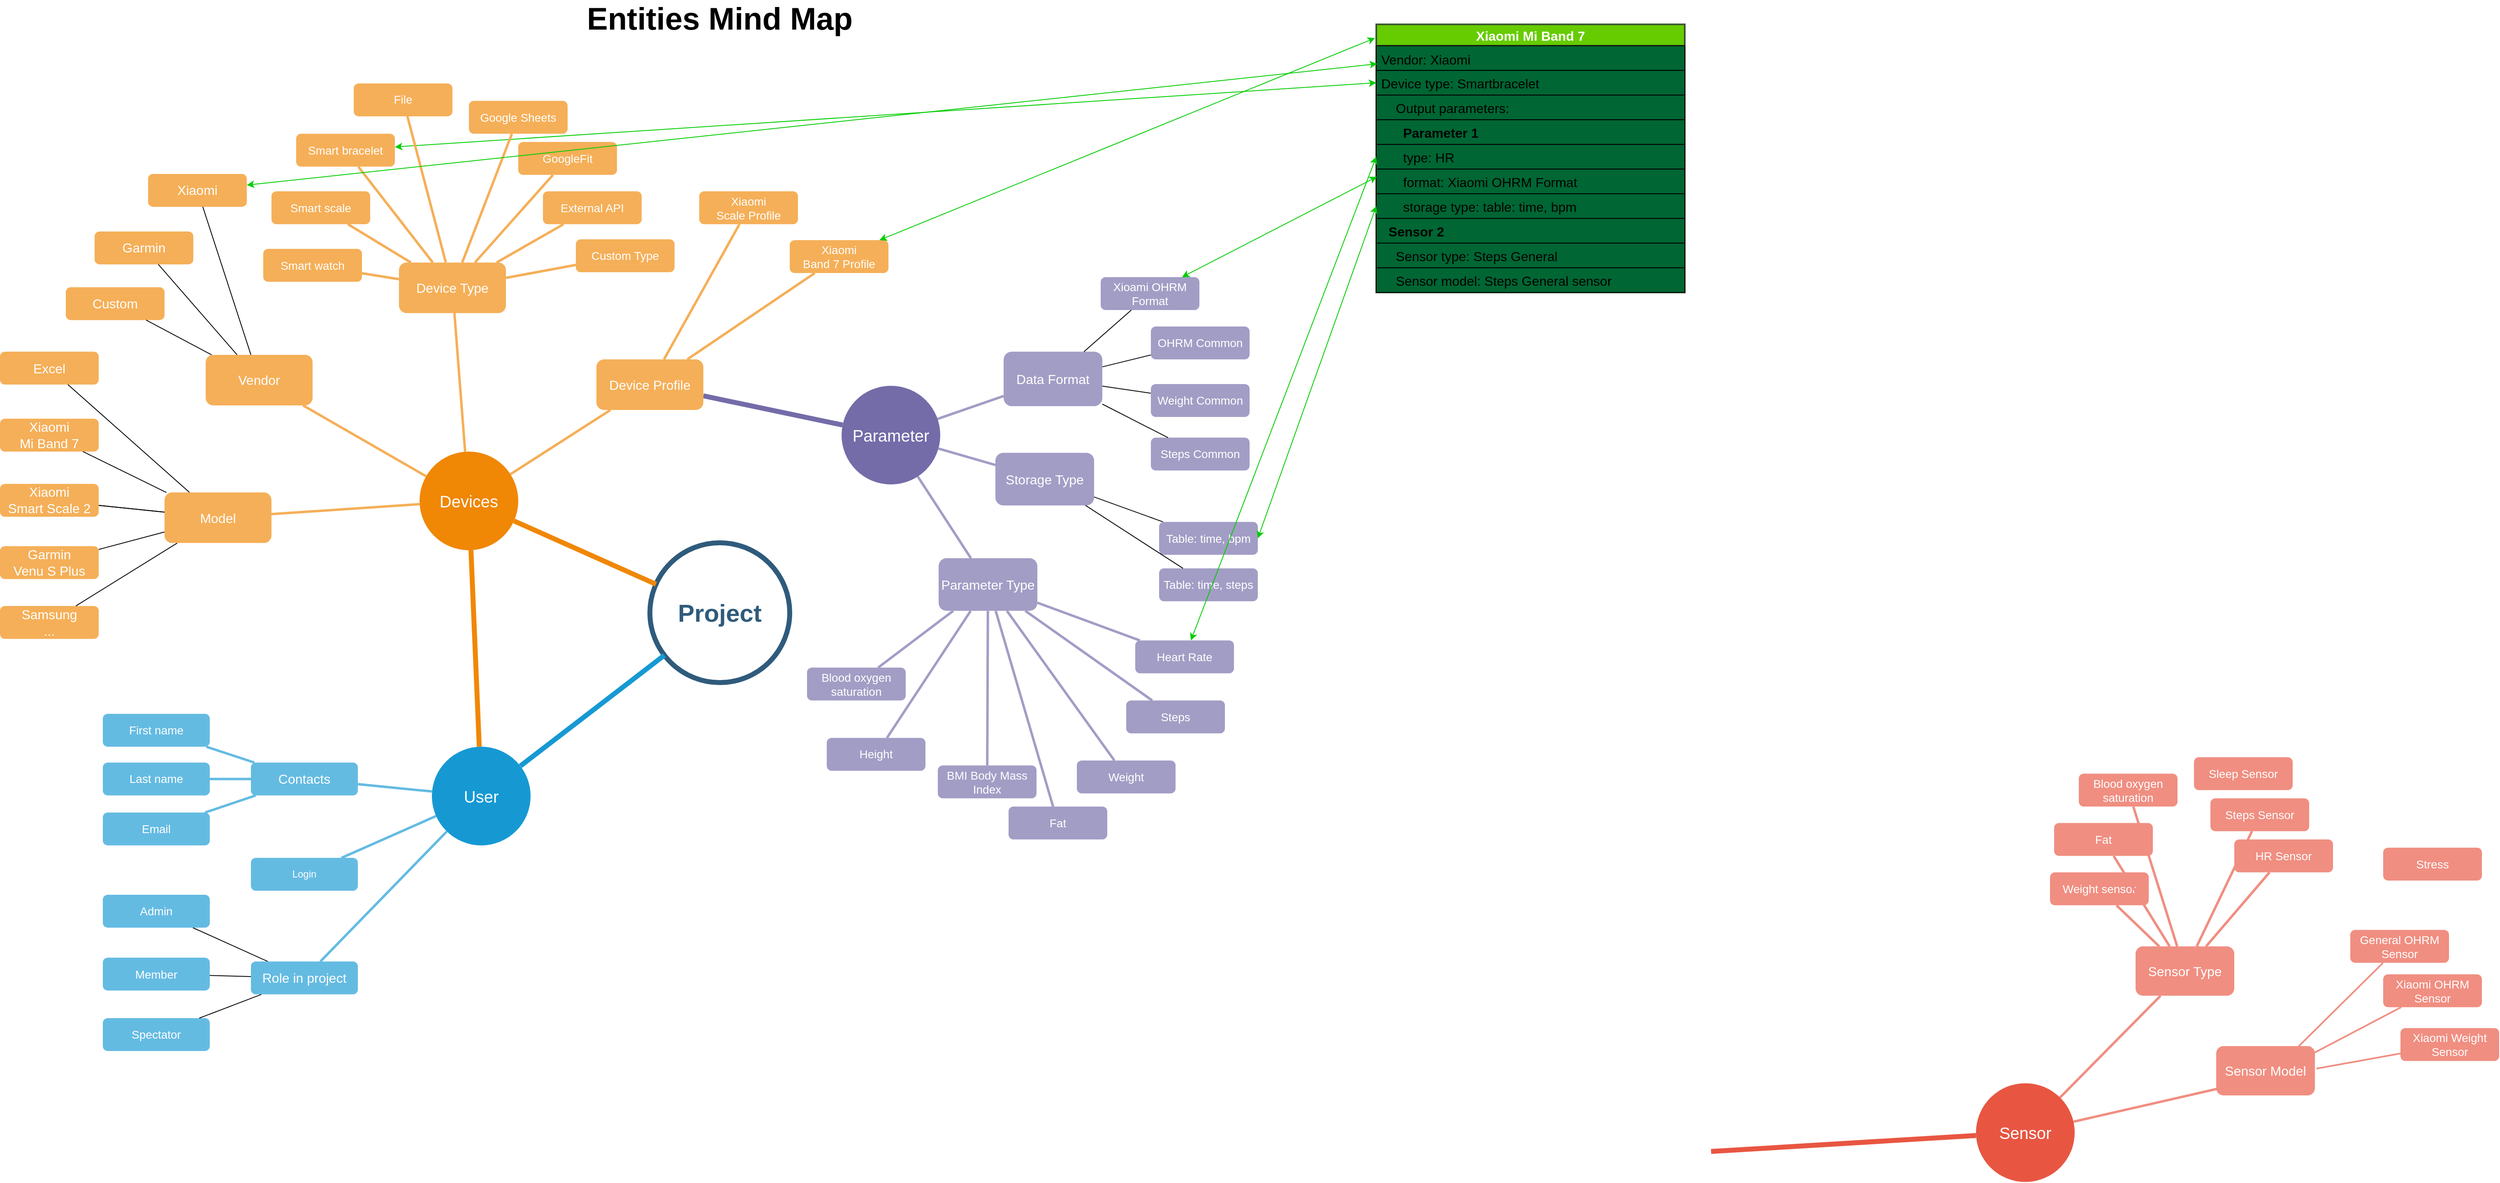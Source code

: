 <mxfile version="20.7.4" type="device"><diagram id="6a731a19-8d31-9384-78a2-239565b7b9f0" name="Page-1"><mxGraphModel dx="2183" dy="1200" grid="0" gridSize="10" guides="1" tooltips="1" connect="1" arrows="1" fold="1" page="1" pageScale="1" pageWidth="1169" pageHeight="827" background="none" math="0" shadow="0"><root><mxCell id="0"/><mxCell id="1" parent="0"/><mxCell id="1350" value="User" style="ellipse;whiteSpace=wrap;html=1;shadow=0;fontFamily=Helvetica;fontSize=20;fontColor=#FFFFFF;align=center;strokeWidth=3;fillColor=#1699D3;strokeColor=none;" parent="1" vertex="1"><mxGeometry x="815" y="990" width="120" height="120" as="geometry"/></mxCell><mxCell id="1351" value="Devices" style="ellipse;whiteSpace=wrap;html=1;shadow=0;fontFamily=Helvetica;fontSize=20;fontColor=#FFFFFF;align=center;strokeWidth=3;fillColor=#F08705;strokeColor=none;gradientColor=none;" parent="1" vertex="1"><mxGeometry x="800" y="631.07" width="120" height="120" as="geometry"/></mxCell><mxCell id="1352" value="Sensor" style="ellipse;whiteSpace=wrap;html=1;shadow=0;fontFamily=Helvetica;fontSize=20;fontColor=#FFFFFF;align=center;strokeWidth=3;fillColor=#E85642;strokeColor=none;" parent="1" vertex="1"><mxGeometry x="2692" y="1399.22" width="120" height="120" as="geometry"/></mxCell><mxCell id="1353" value="Parameter" style="ellipse;whiteSpace=wrap;html=1;shadow=0;fontFamily=Helvetica;fontSize=20;fontColor=#FFFFFF;align=center;strokeWidth=3;fillColor=#736ca8;strokeColor=none;" parent="1" vertex="1"><mxGeometry x="1313" y="551.07" width="120" height="120" as="geometry"/></mxCell><mxCell id="1357" value="Smart watch" style="rounded=1;fillColor=#f5af58;strokeColor=none;strokeWidth=3;shadow=0;html=1;fontColor=#FFFFFF;fontSize=14;whiteSpace=wrap;" parent="1" vertex="1"><mxGeometry x="610" y="384.63" width="120" height="40" as="geometry"/></mxCell><mxCell id="Hoir4oa6xhyW6V6_o-Tp-1555" value="" style="rounded=0;orthogonalLoop=1;jettySize=auto;html=1;endArrow=none;endFill=0;" parent="1" source="1358" target="Hoir4oa6xhyW6V6_o-Tp-1554" edge="1"><mxGeometry relative="1" as="geometry"/></mxCell><mxCell id="1358" value="Role in project" style="rounded=1;fillColor=#64BBE2;strokeColor=none;strokeWidth=3;shadow=0;html=1;fontColor=#FFFFFF;fontSize=16;whiteSpace=wrap;" parent="1" vertex="1"><mxGeometry x="595" y="1251.17" width="130" height="40" as="geometry"/></mxCell><mxCell id="1361" style="endArrow=none;strokeWidth=6;strokeColor=#E85642;html=1;" parent="1" target="1352" edge="1"><mxGeometry relative="1" as="geometry"><mxPoint x="2370" y="1482.15" as="sourcePoint"/><mxPoint x="2679" y="1482.15" as="targetPoint"/></mxGeometry></mxCell><mxCell id="1367" value="Login" style="rounded=1;fillColor=#64BBE2;strokeColor=none;strokeWidth=3;shadow=0;html=1;fontColor=#FFFFFF;whiteSpace=wrap;" parent="1" vertex="1"><mxGeometry x="595" y="1125.17" width="130" height="40" as="geometry"/></mxCell><mxCell id="1368" value="First name" style="rounded=1;fillColor=#64BBE2;strokeColor=none;strokeWidth=3;shadow=0;html=1;fontColor=#FFFFFF;fontSize=14;whiteSpace=wrap;" parent="1" vertex="1"><mxGeometry x="415" y="950.0" width="130" height="40" as="geometry"/></mxCell><mxCell id="1369" value="Last name" style="rounded=1;fillColor=#64BBE2;strokeColor=none;strokeWidth=3;shadow=0;html=1;fontColor=#FFFFFF;fontSize=14;whiteSpace=wrap;" parent="1" vertex="1"><mxGeometry x="415" y="1009.25" width="130" height="40" as="geometry"/></mxCell><mxCell id="1370" value="Email" style="rounded=1;fillColor=#64BBE2;strokeColor=none;strokeWidth=3;shadow=0;html=1;fontColor=#FFFFFF;fontSize=14;whiteSpace=wrap;" parent="1" vertex="1"><mxGeometry x="415" y="1070" width="130" height="40" as="geometry"/></mxCell><mxCell id="1378" value="" style="edgeStyle=none;endArrow=none;strokeWidth=3;strokeColor=#64BBE2;html=1;" parent="1" source="1350" target="1367" edge="1"><mxGeometry x="-136.5" y="692.33" width="100" height="100" as="geometry"><mxPoint x="775.635" y="1066.037" as="sourcePoint"/><mxPoint x="685" y="1080.004" as="targetPoint"/></mxGeometry></mxCell><mxCell id="1379" value="" style="edgeStyle=none;endArrow=none;strokeWidth=3;strokeColor=#64BBE2;html=1;" parent="1" source="1350" target="1358" edge="1"><mxGeometry x="-96.5" y="685" width="100" height="100" as="geometry"><mxPoint x="-96.5" y="785" as="sourcePoint"/><mxPoint x="3.5" y="685" as="targetPoint"/></mxGeometry></mxCell><mxCell id="1380" value="" style="edgeStyle=none;endArrow=none;strokeWidth=3;strokeColor=#64BBE2;html=1;" parent="1" source="h7JuHgKbV5dOK2hKu-mG-1547" target="1368" edge="1"><mxGeometry x="-136.5" y="722.33" width="100" height="100" as="geometry"><mxPoint x="-136.5" y="822.33" as="sourcePoint"/><mxPoint x="-36.5" y="722.33" as="targetPoint"/></mxGeometry></mxCell><mxCell id="1381" value="" style="edgeStyle=none;endArrow=none;strokeWidth=3;strokeColor=#64BBE2;html=1;" parent="1" source="h7JuHgKbV5dOK2hKu-mG-1547" target="1369" edge="1"><mxGeometry x="-136.5" y="722.33" width="100" height="100" as="geometry"><mxPoint x="-136.5" y="822.33" as="sourcePoint"/><mxPoint x="-36.5" y="722.33" as="targetPoint"/></mxGeometry></mxCell><mxCell id="1382" value="" style="edgeStyle=none;endArrow=none;strokeWidth=3;strokeColor=#64BBE2;html=1;" parent="1" source="h7JuHgKbV5dOK2hKu-mG-1547" target="1370" edge="1"><mxGeometry x="-136.5" y="722.33" width="100" height="100" as="geometry"><mxPoint x="-136.5" y="822.33" as="sourcePoint"/><mxPoint x="-36.5" y="722.33" as="targetPoint"/></mxGeometry></mxCell><mxCell id="1388" value="Smart scale" style="rounded=1;fillColor=#f5af58;strokeColor=none;strokeWidth=3;shadow=0;html=1;fontColor=#FFFFFF;fontSize=14;whiteSpace=wrap;" parent="1" vertex="1"><mxGeometry x="620" y="314.63" width="120" height="40" as="geometry"/></mxCell><mxCell id="3ol7Gl8PVOQAWhBmQOJz-1628" value="" style="edgeStyle=none;rounded=0;orthogonalLoop=1;jettySize=auto;html=1;strokeColor=#00CC00;strokeWidth=1;fontSize=16;entryX=0;entryY=0.5;entryDx=0;entryDy=0;fillColor=#cdeb8b;startArrow=classic;startFill=1;" parent="1" source="1389" target="3ol7Gl8PVOQAWhBmQOJz-1598" edge="1"><mxGeometry relative="1" as="geometry"/></mxCell><mxCell id="1389" value="Smart bracelet" style="rounded=1;fillColor=#f5af58;strokeColor=none;strokeWidth=3;shadow=0;html=1;fontColor=#FFFFFF;fontSize=14;whiteSpace=wrap;" parent="1" vertex="1"><mxGeometry x="650" y="244.63" width="120" height="40" as="geometry"/></mxCell><mxCell id="1390" value="File" style="rounded=1;fillColor=#f5af58;strokeColor=none;strokeWidth=3;shadow=0;html=1;fontColor=#FFFFFF;fontSize=14;whiteSpace=wrap;" parent="1" vertex="1"><mxGeometry x="720" y="183.44" width="120" height="40" as="geometry"/></mxCell><mxCell id="1391" value="GoogleFit" style="rounded=1;fillColor=#f5af58;strokeColor=none;strokeWidth=3;shadow=0;html=1;fontColor=#FFFFFF;fontSize=14;whiteSpace=wrap;" parent="1" vertex="1"><mxGeometry x="920" y="254.63" width="120" height="40" as="geometry"/></mxCell><mxCell id="1399" value="" style="edgeStyle=none;endArrow=none;strokeWidth=3;strokeColor=#F5AF58;html=1;" parent="1" source="h7JuHgKbV5dOK2hKu-mG-1541" target="1357" edge="1"><mxGeometry x="-51.5" y="194.94" width="100" height="100" as="geometry"><mxPoint x="-51.5" y="294.94" as="sourcePoint"/><mxPoint x="48.5" y="194.94" as="targetPoint"/></mxGeometry></mxCell><mxCell id="1400" value="" style="edgeStyle=none;endArrow=none;strokeWidth=3;strokeColor=#F5AF58;html=1;" parent="1" source="h7JuHgKbV5dOK2hKu-mG-1541" target="1388" edge="1"><mxGeometry x="-51.5" y="194.94" width="100" height="100" as="geometry"><mxPoint x="-51.5" y="294.94" as="sourcePoint"/><mxPoint x="48.5" y="194.94" as="targetPoint"/></mxGeometry></mxCell><mxCell id="1401" value="" style="edgeStyle=none;endArrow=none;strokeWidth=3;strokeColor=#F5AF58;html=1;" parent="1" source="h7JuHgKbV5dOK2hKu-mG-1541" target="1389" edge="1"><mxGeometry x="-51.5" y="194.94" width="100" height="100" as="geometry"><mxPoint x="-51.5" y="294.94" as="sourcePoint"/><mxPoint x="48.5" y="194.94" as="targetPoint"/></mxGeometry></mxCell><mxCell id="1402" value="" style="edgeStyle=none;endArrow=none;strokeWidth=3;strokeColor=#F5AF58;html=1;" parent="1" source="h7JuHgKbV5dOK2hKu-mG-1541" target="1390" edge="1"><mxGeometry x="-51.5" y="194.94" width="100" height="100" as="geometry"><mxPoint x="-51.5" y="294.94" as="sourcePoint"/><mxPoint x="48.5" y="194.94" as="targetPoint"/></mxGeometry></mxCell><mxCell id="1403" value="" style="edgeStyle=none;endArrow=none;strokeWidth=3;strokeColor=#F5AF58;html=1;" parent="1" source="h7JuHgKbV5dOK2hKu-mG-1541" target="1391" edge="1"><mxGeometry x="-51.5" y="194.94" width="100" height="100" as="geometry"><mxPoint x="-51.5" y="294.94" as="sourcePoint"/><mxPoint x="48.5" y="194.94" as="targetPoint"/></mxGeometry></mxCell><mxCell id="1413" value="HR Sensor" style="rounded=1;fillColor=#f08e81;strokeColor=none;strokeWidth=3;shadow=0;html=1;fontColor=#FFFFFF;fontSize=14;whiteSpace=wrap;" parent="1" vertex="1"><mxGeometry x="3006" y="1102.78" width="120" height="40" as="geometry"/></mxCell><mxCell id="1414" value="Weight sensor" style="rounded=1;fillColor=#f08e81;strokeColor=none;strokeWidth=3;shadow=0;html=1;fontColor=#FFFFFF;fontSize=14;whiteSpace=wrap;" parent="1" vertex="1"><mxGeometry x="2782" y="1142.78" width="120" height="40" as="geometry"/></mxCell><mxCell id="1415" value="Fat" style="rounded=1;fillColor=#f08e81;strokeColor=none;strokeWidth=3;shadow=0;html=1;fontColor=#FFFFFF;fontSize=14;whiteSpace=wrap;" parent="1" vertex="1"><mxGeometry x="2787" y="1082.78" width="120" height="40" as="geometry"/></mxCell><mxCell id="1416" value="Blood oxygen &lt;br style=&quot;font-size: 14px;&quot;&gt;saturation" style="rounded=1;fillColor=#f08e81;strokeColor=none;strokeWidth=3;shadow=0;html=1;fontColor=#FFFFFF;fontSize=14;whiteSpace=wrap;" parent="1" vertex="1"><mxGeometry x="2817" y="1022.78" width="120" height="40" as="geometry"/></mxCell><mxCell id="1424" value="" style="edgeStyle=none;endArrow=none;strokeWidth=3;strokeColor=#F08E81;html=1;" parent="1" source="h7JuHgKbV5dOK2hKu-mG-1543" target="1413" edge="1"><mxGeometry x="1708" y="1129.28" width="100" height="100" as="geometry"><mxPoint x="1708" y="1229.28" as="sourcePoint"/><mxPoint x="1808" y="1129.28" as="targetPoint"/></mxGeometry></mxCell><mxCell id="1425" value="" style="edgeStyle=none;endArrow=none;strokeWidth=3;strokeColor=#F08E81;html=1;" parent="1" source="h7JuHgKbV5dOK2hKu-mG-1543" target="1414" edge="1"><mxGeometry x="1708" y="1129.28" width="100" height="100" as="geometry"><mxPoint x="1708" y="1229.28" as="sourcePoint"/><mxPoint x="1808" y="1129.28" as="targetPoint"/></mxGeometry></mxCell><mxCell id="1426" value="" style="edgeStyle=none;endArrow=none;strokeWidth=3;strokeColor=#F08E81;html=1;" parent="1" source="h7JuHgKbV5dOK2hKu-mG-1543" target="1415" edge="1"><mxGeometry x="1708" y="1129.28" width="100" height="100" as="geometry"><mxPoint x="1708" y="1229.28" as="sourcePoint"/><mxPoint x="1808" y="1129.28" as="targetPoint"/></mxGeometry></mxCell><mxCell id="1427" value="" style="edgeStyle=none;endArrow=none;strokeWidth=3;strokeColor=#F08E81;html=1;" parent="1" source="h7JuHgKbV5dOK2hKu-mG-1543" target="1416" edge="1"><mxGeometry x="1708" y="1129.28" width="100" height="100" as="geometry"><mxPoint x="1708" y="1229.28" as="sourcePoint"/><mxPoint x="1808" y="1129.28" as="targetPoint"/></mxGeometry></mxCell><mxCell id="1437" value="Weight" style="rounded=1;fillColor=#a29dc5;strokeColor=none;strokeWidth=3;shadow=0;html=1;fontColor=#FFFFFF;fontSize=14;whiteSpace=wrap;" parent="1" vertex="1"><mxGeometry x="1599" y="1006.78" width="120" height="40" as="geometry"/></mxCell><mxCell id="1438" value="Height" style="rounded=1;fillColor=#a29dc5;strokeColor=none;strokeWidth=3;shadow=0;html=1;fontColor=#FFFFFF;fontSize=14;whiteSpace=wrap;" parent="1" vertex="1"><mxGeometry x="1295" y="979.28" width="120" height="40" as="geometry"/></mxCell><mxCell id="1439" value="Steps" style="rounded=1;fillColor=#a29dc5;strokeColor=none;strokeWidth=3;shadow=0;html=1;fontColor=#FFFFFF;fontSize=14;whiteSpace=wrap;" parent="1" vertex="1"><mxGeometry x="1659" y="933.78" width="120" height="40" as="geometry"/></mxCell><mxCell id="1440" value="Fat" style="rounded=1;fillColor=#a29dc5;strokeColor=none;strokeWidth=3;shadow=0;html=1;fontColor=#FFFFFF;fontSize=14;whiteSpace=wrap;" parent="1" vertex="1"><mxGeometry x="1516" y="1062.78" width="120" height="40" as="geometry"/></mxCell><mxCell id="1441" value="Heart Rate" style="rounded=1;fillColor=#a29dc5;strokeColor=none;strokeWidth=3;shadow=0;html=1;fontColor=#FFFFFF;fontSize=14;whiteSpace=wrap;" parent="1" vertex="1"><mxGeometry x="1670" y="860.78" width="120" height="40" as="geometry"/></mxCell><mxCell id="1442" value="BMI Body Mass Index" style="rounded=1;fillColor=#a29dc5;strokeColor=none;strokeWidth=3;shadow=0;html=1;fontColor=#FFFFFF;whiteSpace=wrap;fontSize=14;" parent="1" vertex="1"><mxGeometry x="1430" y="1012.78" width="120" height="40" as="geometry"/></mxCell><mxCell id="1443" value="Blood oxygen &lt;br style=&quot;font-size: 14px;&quot;&gt;saturation" style="rounded=1;fillColor=#a29dc5;strokeColor=none;strokeWidth=3;shadow=0;html=1;fontColor=#FFFFFF;fontSize=14;whiteSpace=wrap;" parent="1" vertex="1"><mxGeometry x="1271" y="893.78" width="120" height="40" as="geometry"/></mxCell><mxCell id="1448" value="" style="edgeStyle=none;endArrow=none;strokeWidth=3;strokeColor=#A29DC5;html=1;" parent="1" source="3ol7Gl8PVOQAWhBmQOJz-1557" target="1437" edge="1"><mxGeometry x="93" y="59.28" width="100" height="100" as="geometry"><mxPoint x="93" y="159.28" as="sourcePoint"/><mxPoint x="193" y="59.28" as="targetPoint"/></mxGeometry></mxCell><mxCell id="1449" value="" style="edgeStyle=none;endArrow=none;strokeWidth=3;strokeColor=#A29DC5;html=1;" parent="1" source="3ol7Gl8PVOQAWhBmQOJz-1557" target="1438" edge="1"><mxGeometry x="93" y="59.28" width="100" height="100" as="geometry"><mxPoint x="93" y="159.28" as="sourcePoint"/><mxPoint x="193" y="59.28" as="targetPoint"/></mxGeometry></mxCell><mxCell id="1450" value="" style="edgeStyle=none;endArrow=none;strokeWidth=3;strokeColor=#A29DC5;html=1;" parent="1" source="3ol7Gl8PVOQAWhBmQOJz-1557" target="1439" edge="1"><mxGeometry x="93" y="59.28" width="100" height="100" as="geometry"><mxPoint x="93" y="159.28" as="sourcePoint"/><mxPoint x="193" y="59.28" as="targetPoint"/></mxGeometry></mxCell><mxCell id="1451" value="" style="edgeStyle=none;endArrow=none;strokeWidth=3;strokeColor=#A29DC5;html=1;" parent="1" source="3ol7Gl8PVOQAWhBmQOJz-1557" target="1440" edge="1"><mxGeometry x="93" y="59.28" width="100" height="100" as="geometry"><mxPoint x="93" y="159.28" as="sourcePoint"/><mxPoint x="193" y="59.28" as="targetPoint"/></mxGeometry></mxCell><mxCell id="1452" value="" style="edgeStyle=none;endArrow=none;strokeWidth=3;strokeColor=#A29DC5;html=1;" parent="1" source="3ol7Gl8PVOQAWhBmQOJz-1557" target="1442" edge="1"><mxGeometry x="93" y="59.28" width="100" height="100" as="geometry"><mxPoint x="93" y="159.28" as="sourcePoint"/><mxPoint x="193" y="59.28" as="targetPoint"/></mxGeometry></mxCell><mxCell id="1453" value="" style="edgeStyle=none;endArrow=none;strokeWidth=3;strokeColor=#A29DC5;html=1;" parent="1" source="3ol7Gl8PVOQAWhBmQOJz-1557" target="1441" edge="1"><mxGeometry x="93" y="59.28" width="100" height="100" as="geometry"><mxPoint x="93" y="159.28" as="sourcePoint"/><mxPoint x="193" y="59.28" as="targetPoint"/></mxGeometry></mxCell><mxCell id="1454" value="" style="edgeStyle=none;endArrow=none;strokeWidth=3;strokeColor=#A29DC5;html=1;" parent="1" source="1353" target="3ol7Gl8PVOQAWhBmQOJz-1557" edge="1"><mxGeometry x="93" y="59.28" width="100" height="100" as="geometry"><mxPoint x="93" y="159.28" as="sourcePoint"/><mxPoint x="193" y="59.28" as="targetPoint"/></mxGeometry></mxCell><mxCell id="1514" style="edgeStyle=orthogonalEdgeStyle;rounded=0;html=1;exitX=0.75;exitY=0;entryX=0.75;entryY=0;startArrow=none;startFill=0;endArrow=block;endFill=1;jettySize=auto;orthogonalLoop=1;strokeColor=#12aab5;strokeWidth=6;fontSize=20;fontColor=#2F5B7C;" parent="1" source="1414" target="1414" edge="1"><mxGeometry relative="1" as="geometry"/></mxCell><mxCell id="1515" value="Project" style="ellipse;whiteSpace=wrap;html=1;shadow=0;fontFamily=Helvetica;fontSize=30;fontColor=#2F5B7C;align=center;strokeColor=#2F5B7C;strokeWidth=6;fillColor=#FFFFFF;fontStyle=1;gradientColor=none;" parent="1" vertex="1"><mxGeometry x="1080" y="742" width="170" height="170" as="geometry"/></mxCell><mxCell id="Hoir4oa6xhyW6V6_o-Tp-1543" value="" style="endArrow=none;strokeWidth=6;strokeColor=#f08705;html=1;" parent="1" source="1515" target="1351" edge="1"><mxGeometry relative="1" as="geometry"><mxPoint x="1223.477" y="847.636" as="sourcePoint"/><mxPoint x="1407.682" y="779.035" as="targetPoint"/></mxGeometry></mxCell><mxCell id="Hoir4oa6xhyW6V6_o-Tp-1545" style="endArrow=none;strokeWidth=6;strokeColor=#f08705;html=1;startArrow=none;" parent="1" source="1350" target="1351" edge="1"><mxGeometry relative="1" as="geometry"><mxPoint x="1013.494" y="475.635" as="sourcePoint"/><mxPoint x="1316.728" y="531.459" as="targetPoint"/></mxGeometry></mxCell><mxCell id="Hoir4oa6xhyW6V6_o-Tp-1547" value="" style="endArrow=none;strokeWidth=6;strokeColor=#1699D3;html=1;" parent="1" source="1515" target="1350" edge="1"><mxGeometry relative="1" as="geometry"><mxPoint x="1107.562" y="889.115" as="sourcePoint"/><mxPoint x="1004.972" y="860.832" as="targetPoint"/></mxGeometry></mxCell><mxCell id="Hoir4oa6xhyW6V6_o-Tp-1554" value="Admin" style="rounded=1;fillColor=#64BBE2;strokeColor=none;strokeWidth=3;shadow=0;html=1;fontColor=#FFFFFF;fontSize=14;whiteSpace=wrap;" parent="1" vertex="1"><mxGeometry x="415" y="1170" width="130" height="40" as="geometry"/></mxCell><mxCell id="Hoir4oa6xhyW6V6_o-Tp-1557" value="Member" style="rounded=1;fillColor=#64BBE2;strokeColor=none;strokeWidth=3;shadow=0;html=1;fontColor=#FFFFFF;fontSize=14;whiteSpace=wrap;" parent="1" vertex="1"><mxGeometry x="415" y="1246.5" width="130" height="40" as="geometry"/></mxCell><mxCell id="Hoir4oa6xhyW6V6_o-Tp-1558" value="" style="rounded=0;orthogonalLoop=1;jettySize=auto;html=1;endArrow=none;endFill=0;" parent="1" source="1358" target="Hoir4oa6xhyW6V6_o-Tp-1557" edge="1"><mxGeometry relative="1" as="geometry"><mxPoint x="515" y="1118.5" as="sourcePoint"/><mxPoint x="431.846" y="1150" as="targetPoint"/></mxGeometry></mxCell><mxCell id="Hoir4oa6xhyW6V6_o-Tp-1559" value="Spectator" style="rounded=1;fillColor=#64BBE2;strokeColor=none;strokeWidth=3;shadow=0;html=1;fontColor=#FFFFFF;fontSize=14;whiteSpace=wrap;" parent="1" vertex="1"><mxGeometry x="415" y="1320" width="130" height="40" as="geometry"/></mxCell><mxCell id="Hoir4oa6xhyW6V6_o-Tp-1560" value="" style="rounded=0;orthogonalLoop=1;jettySize=auto;html=1;endArrow=none;endFill=0;" parent="1" source="1358" target="Hoir4oa6xhyW6V6_o-Tp-1559" edge="1"><mxGeometry relative="1" as="geometry"><mxPoint x="525" y="1128.5" as="sourcePoint"/><mxPoint x="407.23" y="1215" as="targetPoint"/></mxGeometry></mxCell><mxCell id="h7JuHgKbV5dOK2hKu-mG-1541" value="Device Type" style="rounded=1;fillColor=#f5af58;strokeColor=none;strokeWidth=3;shadow=0;html=1;fontColor=#FFFFFF;fontSize=16;whiteSpace=wrap;" parent="1" vertex="1"><mxGeometry x="775" y="401.19" width="130" height="61.5" as="geometry"/></mxCell><mxCell id="h7JuHgKbV5dOK2hKu-mG-1542" value="" style="edgeStyle=none;endArrow=none;strokeWidth=3;strokeColor=#F5AF58;html=1;" parent="1" source="1351" target="h7JuHgKbV5dOK2hKu-mG-1541" edge="1"><mxGeometry x="123.5" y="201.5" width="100" height="100" as="geometry"><mxPoint x="950.907" y="519.911" as="sourcePoint"/><mxPoint x="901" y="561.5" as="targetPoint"/></mxGeometry></mxCell><mxCell id="h7JuHgKbV5dOK2hKu-mG-1543" value="Sensor Type" style="rounded=1;fillColor=#f08e81;strokeColor=none;strokeWidth=3;shadow=0;html=1;fontColor=#FFFFFF;fontSize=16;whiteSpace=wrap;" parent="1" vertex="1"><mxGeometry x="2886" y="1232.78" width="120" height="60" as="geometry"/></mxCell><mxCell id="h7JuHgKbV5dOK2hKu-mG-1544" value="" style="edgeStyle=none;endArrow=none;strokeWidth=3;strokeColor=#F08E81;html=1;" parent="1" source="1352" target="h7JuHgKbV5dOK2hKu-mG-1543" edge="1"><mxGeometry x="1443" y="1094.65" width="100" height="100" as="geometry"><mxPoint x="2729.211" y="1427.583" as="sourcePoint"/><mxPoint x="2846.186" y="1279.65" as="targetPoint"/></mxGeometry></mxCell><mxCell id="h7JuHgKbV5dOK2hKu-mG-1545" value="Steps Sensor" style="rounded=1;fillColor=#f08e81;strokeColor=none;strokeWidth=3;shadow=0;html=1;fontColor=#FFFFFF;fontSize=14;whiteSpace=wrap;" parent="1" vertex="1"><mxGeometry x="2977" y="1052.78" width="120" height="40" as="geometry"/></mxCell><mxCell id="h7JuHgKbV5dOK2hKu-mG-1546" value="" style="edgeStyle=none;endArrow=none;strokeWidth=3;strokeColor=#F08E81;html=1;" parent="1" source="h7JuHgKbV5dOK2hKu-mG-1543" target="h7JuHgKbV5dOK2hKu-mG-1545" edge="1"><mxGeometry x="1718" y="1139.28" width="100" height="100" as="geometry"><mxPoint x="3094.518" y="1372.78" as="sourcePoint"/><mxPoint x="3145.482" y="1284.28" as="targetPoint"/></mxGeometry></mxCell><mxCell id="h7JuHgKbV5dOK2hKu-mG-1547" value="Contacts" style="rounded=1;fillColor=#64BBE2;strokeColor=none;strokeWidth=3;shadow=0;html=1;fontColor=#FFFFFF;fontSize=16;whiteSpace=wrap;" parent="1" vertex="1"><mxGeometry x="595" y="1009.25" width="130" height="40" as="geometry"/></mxCell><mxCell id="h7JuHgKbV5dOK2hKu-mG-1548" value="" style="edgeStyle=none;endArrow=none;strokeWidth=3;strokeColor=#64BBE2;html=1;" parent="1" source="1350" target="h7JuHgKbV5dOK2hKu-mG-1547" edge="1"><mxGeometry x="-126.5" y="702.33" width="100" height="100" as="geometry"><mxPoint x="781.652" y="1029.871" as="sourcePoint"/><mxPoint x="537.391" y="876.58" as="targetPoint"/></mxGeometry></mxCell><mxCell id="h7JuHgKbV5dOK2hKu-mG-1549" value="Sleep Sensor" style="rounded=1;fillColor=#f08e81;strokeColor=none;strokeWidth=3;shadow=0;html=1;fontColor=#FFFFFF;fontSize=14;whiteSpace=wrap;" parent="1" vertex="1"><mxGeometry x="2957" y="1002.78" width="120" height="40" as="geometry"/></mxCell><mxCell id="h7JuHgKbV5dOK2hKu-mG-1550" value="Stress" style="rounded=1;fillColor=#f08e81;strokeColor=none;strokeWidth=3;shadow=0;html=1;fontColor=#FFFFFF;fontSize=14;whiteSpace=wrap;" parent="1" vertex="1"><mxGeometry x="3187" y="1112.78" width="120" height="40" as="geometry"/></mxCell><mxCell id="h7JuHgKbV5dOK2hKu-mG-1551" value="External API" style="rounded=1;fillColor=#f5af58;strokeColor=none;strokeWidth=3;shadow=0;html=1;fontColor=#FFFFFF;fontSize=14;whiteSpace=wrap;" parent="1" vertex="1"><mxGeometry x="950" y="314.63" width="120" height="40" as="geometry"/></mxCell><mxCell id="h7JuHgKbV5dOK2hKu-mG-1552" value="" style="edgeStyle=none;endArrow=none;strokeWidth=3;strokeColor=#F5AF58;html=1;" parent="1" source="h7JuHgKbV5dOK2hKu-mG-1541" target="h7JuHgKbV5dOK2hKu-mG-1551" edge="1"><mxGeometry x="-41.5" y="204.94" width="100" height="100" as="geometry"><mxPoint x="913.02" y="483.44" as="sourcePoint"/><mxPoint x="976.532" y="333.44" as="targetPoint"/></mxGeometry></mxCell><mxCell id="3ol7Gl8PVOQAWhBmQOJz-1515" value="Garmin &lt;br style=&quot;font-size: 16px;&quot;&gt;Venu S Plus" style="rounded=1;fillColor=#f5af58;strokeColor=none;strokeWidth=3;shadow=0;html=1;fontColor=#FFFFFF;fontSize=16;whiteSpace=wrap;" parent="1" vertex="1"><mxGeometry x="290" y="746.15" width="120" height="40" as="geometry"/></mxCell><mxCell id="3ol7Gl8PVOQAWhBmQOJz-1517" value="" style="rounded=0;orthogonalLoop=1;jettySize=auto;html=1;endArrow=none;endFill=0;" parent="1" source="3ol7Gl8PVOQAWhBmQOJz-1538" target="3ol7Gl8PVOQAWhBmQOJz-1515" edge="1"><mxGeometry relative="1" as="geometry"><mxPoint x="694.996" y="428.44" as="sourcePoint"/><mxPoint x="583.884" y="378.44" as="targetPoint"/></mxGeometry></mxCell><mxCell id="3ol7Gl8PVOQAWhBmQOJz-1518" value="Samsung&lt;br style=&quot;font-size: 16px;&quot;&gt;..." style="rounded=1;fillColor=#f5af58;strokeColor=none;strokeWidth=3;shadow=0;html=1;fontColor=#FFFFFF;fontSize=16;whiteSpace=wrap;" parent="1" vertex="1"><mxGeometry x="290" y="818.82" width="120" height="40" as="geometry"/></mxCell><mxCell id="3ol7Gl8PVOQAWhBmQOJz-1520" value="" style="rounded=0;orthogonalLoop=1;jettySize=auto;html=1;endArrow=none;endFill=0;" parent="1" source="3ol7Gl8PVOQAWhBmQOJz-1538" target="3ol7Gl8PVOQAWhBmQOJz-1518" edge="1"><mxGeometry relative="1" as="geometry"><mxPoint x="662.967" y="574.94" as="sourcePoint"/><mxPoint x="607.033" y="553.44" as="targetPoint"/></mxGeometry></mxCell><mxCell id="3ol7Gl8PVOQAWhBmQOJz-1521" value="" style="rounded=0;orthogonalLoop=1;jettySize=auto;html=1;endArrow=none;endFill=0;startArrow=none;" parent="1" source="3ol7Gl8PVOQAWhBmQOJz-1522" target="3ol7Gl8PVOQAWhBmQOJz-1538" edge="1"><mxGeometry relative="1" as="geometry"><mxPoint x="662.967" y="574.94" as="sourcePoint"/><mxPoint x="565" y="453.44" as="targetPoint"/></mxGeometry></mxCell><mxCell id="3ol7Gl8PVOQAWhBmQOJz-1522" value="Xiaomi&lt;br style=&quot;font-size: 16px;&quot;&gt;Smart Scale 2" style="rounded=1;fillColor=#f5af58;strokeColor=none;strokeWidth=3;shadow=0;html=1;fontColor=#FFFFFF;fontSize=16;whiteSpace=wrap;" parent="1" vertex="1"><mxGeometry x="290" y="670.32" width="120" height="40" as="geometry"/></mxCell><mxCell id="3ol7Gl8PVOQAWhBmQOJz-1523" value="" style="rounded=0;orthogonalLoop=1;jettySize=auto;html=1;endArrow=none;endFill=0;" parent="1" source="3ol7Gl8PVOQAWhBmQOJz-1538" target="3ol7Gl8PVOQAWhBmQOJz-1522" edge="1"><mxGeometry relative="1" as="geometry"><mxPoint x="660" y="466.617" as="sourcePoint"/><mxPoint x="565" y="453.44" as="targetPoint"/></mxGeometry></mxCell><mxCell id="3ol7Gl8PVOQAWhBmQOJz-1524" value="Xiaomi&lt;br style=&quot;font-size: 16px;&quot;&gt;Mi Band 7" style="rounded=1;fillColor=#f5af58;strokeColor=none;strokeWidth=3;shadow=0;html=1;fontColor=#FFFFFF;fontSize=16;whiteSpace=wrap;" parent="1" vertex="1"><mxGeometry x="290" y="591.07" width="120" height="40" as="geometry"/></mxCell><mxCell id="3ol7Gl8PVOQAWhBmQOJz-1526" value="" style="rounded=0;orthogonalLoop=1;jettySize=auto;html=1;endArrow=none;endFill=0;" parent="1" source="3ol7Gl8PVOQAWhBmQOJz-1538" target="3ol7Gl8PVOQAWhBmQOJz-1524" edge="1"><mxGeometry relative="1" as="geometry"><mxPoint x="655" y="478.44" as="sourcePoint"/><mxPoint x="615" y="468.44" as="targetPoint"/></mxGeometry></mxCell><mxCell id="3ol7Gl8PVOQAWhBmQOJz-1527" value="Excel" style="rounded=1;fillColor=#f5af58;strokeColor=none;strokeWidth=3;shadow=0;html=1;fontColor=#FFFFFF;fontSize=16;whiteSpace=wrap;" parent="1" vertex="1"><mxGeometry x="290" y="509.57" width="120" height="40" as="geometry"/></mxCell><mxCell id="3ol7Gl8PVOQAWhBmQOJz-1528" value="" style="rounded=0;orthogonalLoop=1;jettySize=auto;html=1;endArrow=none;endFill=0;" parent="1" source="3ol7Gl8PVOQAWhBmQOJz-1538" target="3ol7Gl8PVOQAWhBmQOJz-1527" edge="1"><mxGeometry relative="1" as="geometry"><mxPoint x="715" y="390.107" as="sourcePoint"/><mxPoint x="655" y="376.773" as="targetPoint"/></mxGeometry></mxCell><mxCell id="3ol7Gl8PVOQAWhBmQOJz-1529" value="Google Sheets" style="rounded=1;fillColor=#f5af58;strokeColor=none;strokeWidth=3;shadow=0;html=1;fontColor=#FFFFFF;fontSize=14;whiteSpace=wrap;" parent="1" vertex="1"><mxGeometry x="860" y="204.63" width="120" height="40" as="geometry"/></mxCell><mxCell id="3ol7Gl8PVOQAWhBmQOJz-1530" value="" style="edgeStyle=none;endArrow=none;strokeWidth=3;strokeColor=#F5AF58;html=1;" parent="1" source="h7JuHgKbV5dOK2hKu-mG-1541" target="3ol7Gl8PVOQAWhBmQOJz-1529" edge="1"><mxGeometry x="-41.5" y="204.94" width="100" height="100" as="geometry"><mxPoint x="876.934" y="483.44" as="sourcePoint"/><mxPoint x="856.994" y="283.44" as="targetPoint"/></mxGeometry></mxCell><mxCell id="3ol7Gl8PVOQAWhBmQOJz-1533" value="Entities Mind Map" style="text;strokeColor=none;align=center;fillColor=none;html=1;verticalAlign=middle;whiteSpace=wrap;rounded=0;fontSize=38;fontStyle=1" parent="1" vertex="1"><mxGeometry x="995" y="90" width="340" height="30" as="geometry"/></mxCell><mxCell id="3ol7Gl8PVOQAWhBmQOJz-1534" value="Custom Type" style="rounded=1;fillColor=#f5af58;strokeColor=none;strokeWidth=3;shadow=0;html=1;fontColor=#FFFFFF;fontSize=14;whiteSpace=wrap;" parent="1" vertex="1"><mxGeometry x="990" y="373" width="120" height="40" as="geometry"/></mxCell><mxCell id="3ol7Gl8PVOQAWhBmQOJz-1535" value="" style="edgeStyle=none;endArrow=none;strokeWidth=3;strokeColor=#F5AF58;html=1;" parent="1" source="h7JuHgKbV5dOK2hKu-mG-1541" target="3ol7Gl8PVOQAWhBmQOJz-1534" edge="1"><mxGeometry x="-41.5" y="204.94" width="100" height="100" as="geometry"><mxPoint x="810" y="492.996" as="sourcePoint"/><mxPoint x="755" y="508.273" as="targetPoint"/></mxGeometry></mxCell><mxCell id="3ol7Gl8PVOQAWhBmQOJz-1536" value="Vendor" style="rounded=1;fillColor=#f5af58;strokeColor=none;strokeWidth=3;shadow=0;html=1;fontColor=#FFFFFF;fontSize=16;whiteSpace=wrap;" parent="1" vertex="1"><mxGeometry x="540" y="513.44" width="130" height="61.5" as="geometry"/></mxCell><mxCell id="3ol7Gl8PVOQAWhBmQOJz-1537" value="" style="edgeStyle=none;endArrow=none;strokeWidth=3;strokeColor=#F5AF58;html=1;" parent="1" source="1351" target="3ol7Gl8PVOQAWhBmQOJz-1536" edge="1"><mxGeometry x="133.5" y="211.5" width="100" height="100" as="geometry"><mxPoint x="989.707" y="620.889" as="sourcePoint"/><mxPoint x="970.422" y="512.25" as="targetPoint"/></mxGeometry></mxCell><mxCell id="3ol7Gl8PVOQAWhBmQOJz-1538" value="Model" style="rounded=1;fillColor=#f5af58;strokeColor=none;strokeWidth=3;shadow=0;html=1;fontColor=#FFFFFF;fontSize=16;whiteSpace=wrap;" parent="1" vertex="1"><mxGeometry x="490" y="680.77" width="130" height="61.5" as="geometry"/></mxCell><mxCell id="3ol7Gl8PVOQAWhBmQOJz-1539" value="" style="edgeStyle=none;endArrow=none;strokeWidth=3;strokeColor=#F5AF58;html=1;" parent="1" source="1351" target="3ol7Gl8PVOQAWhBmQOJz-1538" edge="1"><mxGeometry x="143.5" y="221.5" width="100" height="100" as="geometry"><mxPoint x="944.476" y="657.261" as="sourcePoint"/><mxPoint x="895" y="636.765" as="targetPoint"/></mxGeometry></mxCell><mxCell id="3ol7Gl8PVOQAWhBmQOJz-1542" value="Xiaomi" style="rounded=1;fillColor=#f5af58;strokeColor=none;strokeWidth=3;shadow=0;html=1;fontColor=#FFFFFF;fontSize=16;whiteSpace=wrap;" parent="1" vertex="1"><mxGeometry x="470" y="293.44" width="120" height="40" as="geometry"/></mxCell><mxCell id="3ol7Gl8PVOQAWhBmQOJz-1544" value="" style="rounded=0;orthogonalLoop=1;jettySize=auto;html=1;endArrow=none;endFill=0;" parent="1" source="3ol7Gl8PVOQAWhBmQOJz-1536" target="3ol7Gl8PVOQAWhBmQOJz-1542" edge="1"><mxGeometry relative="1" as="geometry"><mxPoint x="530.354" y="690.77" as="sourcePoint"/><mxPoint x="382.534" y="559.57" as="targetPoint"/></mxGeometry></mxCell><mxCell id="3ol7Gl8PVOQAWhBmQOJz-1545" value="Custom" style="rounded=1;fillColor=#f5af58;strokeColor=none;strokeWidth=3;shadow=0;html=1;fontColor=#FFFFFF;fontSize=16;whiteSpace=wrap;" parent="1" vertex="1"><mxGeometry x="370" y="431.19" width="120" height="40" as="geometry"/></mxCell><mxCell id="3ol7Gl8PVOQAWhBmQOJz-1546" value="" style="rounded=0;orthogonalLoop=1;jettySize=auto;html=1;endArrow=none;endFill=0;" parent="1" source="3ol7Gl8PVOQAWhBmQOJz-1536" target="3ol7Gl8PVOQAWhBmQOJz-1545" edge="1"><mxGeometry relative="1" as="geometry"><mxPoint x="605.005" y="523.44" as="sourcePoint"/><mxPoint x="546.501" y="343.44" as="targetPoint"/></mxGeometry></mxCell><mxCell id="3ol7Gl8PVOQAWhBmQOJz-1547" value="Garmin" style="rounded=1;fillColor=#f5af58;strokeColor=none;strokeWidth=3;shadow=0;html=1;fontColor=#FFFFFF;fontSize=16;whiteSpace=wrap;" parent="1" vertex="1"><mxGeometry x="405" y="363.44" width="120" height="40" as="geometry"/></mxCell><mxCell id="3ol7Gl8PVOQAWhBmQOJz-1548" value="" style="rounded=0;orthogonalLoop=1;jettySize=auto;html=1;endArrow=none;endFill=0;" parent="1" source="3ol7Gl8PVOQAWhBmQOJz-1536" target="3ol7Gl8PVOQAWhBmQOJz-1547" edge="1"><mxGeometry relative="1" as="geometry"><mxPoint x="557.137" y="523.44" as="sourcePoint"/><mxPoint x="477.634" y="481.19" as="targetPoint"/></mxGeometry></mxCell><mxCell id="3ol7Gl8PVOQAWhBmQOJz-1549" value="Data Format" style="rounded=1;fillColor=#a29dc5;strokeColor=none;strokeWidth=3;shadow=0;html=1;fontColor=#FFFFFF;fontSize=16;whiteSpace=wrap;" parent="1" vertex="1"><mxGeometry x="1510" y="509.59" width="120" height="66.25" as="geometry"/></mxCell><mxCell id="3ol7Gl8PVOQAWhBmQOJz-1550" value="OHRM Common" style="rounded=1;fillColor=#a29dc5;strokeColor=none;strokeWidth=3;shadow=0;html=1;fontColor=#FFFFFF;fontSize=14;whiteSpace=wrap;" parent="1" vertex="1"><mxGeometry x="1689" y="479.0" width="120" height="40" as="geometry"/></mxCell><mxCell id="3ol7Gl8PVOQAWhBmQOJz-1551" value="" style="rounded=0;orthogonalLoop=1;jettySize=auto;html=1;endArrow=none;endFill=0;" parent="1" source="3ol7Gl8PVOQAWhBmQOJz-1550" target="3ol7Gl8PVOQAWhBmQOJz-1549" edge="1"><mxGeometry relative="1" as="geometry"><mxPoint x="1637.505" y="726.59" as="sourcePoint"/><mxPoint x="1579.001" y="546.59" as="targetPoint"/></mxGeometry></mxCell><mxCell id="3ol7Gl8PVOQAWhBmQOJz-1552" value="" style="edgeStyle=none;endArrow=none;strokeWidth=3;strokeColor=#A29DC5;html=1;" parent="1" source="1353" target="3ol7Gl8PVOQAWhBmQOJz-1549" edge="1"><mxGeometry x="103" y="69.28" width="100" height="100" as="geometry"><mxPoint x="1506.103" y="688.288" as="sourcePoint"/><mxPoint x="1699.759" y="912.78" as="targetPoint"/></mxGeometry></mxCell><mxCell id="3ol7Gl8PVOQAWhBmQOJz-1553" value="Weight Common" style="rounded=1;fillColor=#a29dc5;strokeColor=none;strokeWidth=3;shadow=0;html=1;fontColor=#FFFFFF;fontSize=14;whiteSpace=wrap;" parent="1" vertex="1"><mxGeometry x="1689" y="549" width="120" height="40" as="geometry"/></mxCell><mxCell id="3ol7Gl8PVOQAWhBmQOJz-1554" value="" style="rounded=0;orthogonalLoop=1;jettySize=auto;html=1;endArrow=none;endFill=0;" parent="1" source="3ol7Gl8PVOQAWhBmQOJz-1553" target="3ol7Gl8PVOQAWhBmQOJz-1549" edge="1"><mxGeometry relative="1" as="geometry"><mxPoint x="1734" y="556.064" as="sourcePoint"/><mxPoint x="1664" y="567.116" as="targetPoint"/></mxGeometry></mxCell><mxCell id="3ol7Gl8PVOQAWhBmQOJz-1555" value="Steps Common" style="rounded=1;fillColor=#a29dc5;strokeColor=none;strokeWidth=3;shadow=0;html=1;fontColor=#FFFFFF;fontSize=14;whiteSpace=wrap;" parent="1" vertex="1"><mxGeometry x="1689" y="614.17" width="120" height="40" as="geometry"/></mxCell><mxCell id="3ol7Gl8PVOQAWhBmQOJz-1556" value="" style="rounded=0;orthogonalLoop=1;jettySize=auto;html=1;endArrow=none;endFill=0;" parent="1" source="3ol7Gl8PVOQAWhBmQOJz-1555" target="3ol7Gl8PVOQAWhBmQOJz-1549" edge="1"><mxGeometry relative="1" as="geometry"><mxPoint x="1774" y="606.155" as="sourcePoint"/><mxPoint x="1664" y="587.025" as="targetPoint"/></mxGeometry></mxCell><mxCell id="3ol7Gl8PVOQAWhBmQOJz-1557" value="Parameter Type" style="rounded=1;fillColor=#a29dc5;strokeColor=none;strokeWidth=3;shadow=0;html=1;fontColor=#FFFFFF;fontSize=16;whiteSpace=wrap;" parent="1" vertex="1"><mxGeometry x="1431" y="760.78" width="120" height="64" as="geometry"/></mxCell><mxCell id="3ol7Gl8PVOQAWhBmQOJz-1558" value="Xioami OHRM Format" style="rounded=1;fillColor=#a29dc5;strokeColor=none;strokeWidth=3;shadow=0;html=1;fontColor=#FFFFFF;fontSize=14;whiteSpace=wrap;" parent="1" vertex="1"><mxGeometry x="1628" y="419.0" width="120" height="40" as="geometry"/></mxCell><mxCell id="3ol7Gl8PVOQAWhBmQOJz-1559" value="" style="rounded=0;orthogonalLoop=1;jettySize=auto;html=1;endArrow=none;endFill=0;" parent="1" source="3ol7Gl8PVOQAWhBmQOJz-1558" target="3ol7Gl8PVOQAWhBmQOJz-1549" edge="1"><mxGeometry relative="1" as="geometry"><mxPoint x="1774" y="554.416" as="sourcePoint"/><mxPoint x="1664" y="568.764" as="targetPoint"/></mxGeometry></mxCell><mxCell id="3ol7Gl8PVOQAWhBmQOJz-1560" value="Storage Type" style="rounded=1;fillColor=#a29dc5;strokeColor=none;strokeWidth=3;shadow=0;html=1;fontColor=#FFFFFF;fontSize=16;whiteSpace=wrap;" parent="1" vertex="1"><mxGeometry x="1500" y="632.59" width="120" height="64" as="geometry"/></mxCell><mxCell id="3ol7Gl8PVOQAWhBmQOJz-1561" value="" style="edgeStyle=none;endArrow=none;strokeWidth=3;strokeColor=#A29DC5;html=1;" parent="1" source="1353" target="3ol7Gl8PVOQAWhBmQOJz-1560" edge="1"><mxGeometry x="113" y="79.28" width="100" height="100" as="geometry"><mxPoint x="1526.963" y="640.681" as="sourcePoint"/><mxPoint x="1709.759" y="922.78" as="targetPoint"/></mxGeometry></mxCell><mxCell id="3ol7Gl8PVOQAWhBmQOJz-1562" value="Sensor Model" style="rounded=1;fillColor=#f08e81;strokeColor=none;strokeWidth=3;shadow=0;html=1;fontColor=#FFFFFF;fontSize=16;whiteSpace=wrap;" parent="1" vertex="1"><mxGeometry x="2984" y="1354" width="120" height="60" as="geometry"/></mxCell><mxCell id="3ol7Gl8PVOQAWhBmQOJz-1563" style="endArrow=none;strokeWidth=6;strokeColor=#736ca8;html=1;" parent="1" source="1353" target="3ol7Gl8PVOQAWhBmQOJz-1575" edge="1"><mxGeometry relative="1" as="geometry"><mxPoint x="1250" y="1211" as="sourcePoint"/><mxPoint x="1288" y="734" as="targetPoint"/></mxGeometry></mxCell><mxCell id="3ol7Gl8PVOQAWhBmQOJz-1564" value="" style="rounded=0;orthogonalLoop=1;jettySize=auto;html=1;endArrow=none;endFill=0;" parent="1" source="3ol7Gl8PVOQAWhBmQOJz-1565" target="3ol7Gl8PVOQAWhBmQOJz-1560" edge="1"><mxGeometry relative="1" as="geometry"><mxPoint x="1814" y="746.59" as="sourcePoint"/><mxPoint x="1643.683" y="585.84" as="targetPoint"/></mxGeometry></mxCell><mxCell id="3ol7Gl8PVOQAWhBmQOJz-1565" value="Table: time, bpm" style="rounded=1;fillColor=#a29dc5;strokeColor=none;strokeWidth=3;shadow=0;html=1;fontColor=#FFFFFF;fontSize=14;whiteSpace=wrap;" parent="1" vertex="1"><mxGeometry x="1699" y="716.59" width="120" height="40" as="geometry"/></mxCell><mxCell id="3ol7Gl8PVOQAWhBmQOJz-1566" value="Table: time, steps" style="rounded=1;fillColor=#a29dc5;strokeColor=none;strokeWidth=3;shadow=0;html=1;fontColor=#FFFFFF;fontSize=14;whiteSpace=wrap;" parent="1" vertex="1"><mxGeometry x="1699" y="773.09" width="120" height="40" as="geometry"/></mxCell><mxCell id="3ol7Gl8PVOQAWhBmQOJz-1567" value="" style="rounded=0;orthogonalLoop=1;jettySize=auto;html=1;endArrow=none;endFill=0;" parent="1" source="3ol7Gl8PVOQAWhBmQOJz-1566" target="3ol7Gl8PVOQAWhBmQOJz-1560" edge="1"><mxGeometry relative="1" as="geometry"><mxPoint x="1784" y="732.19" as="sourcePoint"/><mxPoint x="1654" y="700.99" as="targetPoint"/></mxGeometry></mxCell><mxCell id="3ol7Gl8PVOQAWhBmQOJz-1568" value="Xiaomi Weight Sensor" style="rounded=1;fillColor=#f08e81;strokeColor=none;strokeWidth=3;shadow=0;html=1;fontColor=#FFFFFF;fontSize=14;whiteSpace=wrap;" parent="1" vertex="1"><mxGeometry x="3208" y="1332.15" width="120" height="40" as="geometry"/></mxCell><mxCell id="3ol7Gl8PVOQAWhBmQOJz-1569" value="" style="edgeStyle=none;endArrow=none;strokeWidth=2;strokeColor=#F08E81;html=1;" parent="1" target="3ol7Gl8PVOQAWhBmQOJz-1568" edge="1"><mxGeometry x="1728" y="1149.28" width="100" height="100" as="geometry"><mxPoint x="3106" y="1381.339" as="sourcePoint"/><mxPoint x="3277.0" y="1282.78" as="targetPoint"/></mxGeometry></mxCell><mxCell id="3ol7Gl8PVOQAWhBmQOJz-1570" value="" style="edgeStyle=none;endArrow=none;strokeWidth=2;strokeColor=#F08E81;html=1;" parent="1" target="3ol7Gl8PVOQAWhBmQOJz-1571" edge="1"><mxGeometry x="1738" y="1159.28" width="100" height="100" as="geometry"><mxPoint x="3076.307" y="1362.15" as="sourcePoint"/><mxPoint x="3297" y="1522.78" as="targetPoint"/></mxGeometry></mxCell><mxCell id="3ol7Gl8PVOQAWhBmQOJz-1571" value="General OHRM Sensor" style="rounded=1;fillColor=#f08e81;strokeColor=none;strokeWidth=3;shadow=0;html=1;fontColor=#FFFFFF;fontSize=14;whiteSpace=wrap;" parent="1" vertex="1"><mxGeometry x="3147" y="1212.78" width="120" height="40" as="geometry"/></mxCell><mxCell id="3ol7Gl8PVOQAWhBmQOJz-1572" value="" style="edgeStyle=none;endArrow=none;strokeWidth=3;strokeColor=#F08E81;html=1;" parent="1" source="1352" edge="1"><mxGeometry x="1453" y="1104.65" width="100" height="100" as="geometry"><mxPoint x="2673.558" y="1408.613" as="sourcePoint"/><mxPoint x="2986" y="1405.838" as="targetPoint"/></mxGeometry></mxCell><mxCell id="3ol7Gl8PVOQAWhBmQOJz-1573" value="Xiaomi OHRM Sensor" style="rounded=1;fillColor=#f08e81;strokeColor=none;strokeWidth=3;shadow=0;html=1;fontColor=#FFFFFF;fontSize=14;whiteSpace=wrap;" parent="1" vertex="1"><mxGeometry x="3187" y="1266.78" width="120" height="40" as="geometry"/></mxCell><mxCell id="3ol7Gl8PVOQAWhBmQOJz-1574" value="" style="edgeStyle=none;endArrow=none;strokeWidth=2;strokeColor=#F08E81;html=1;" parent="1" target="3ol7Gl8PVOQAWhBmQOJz-1573" edge="1"><mxGeometry x="1748" y="1169.28" width="100" height="100" as="geometry"><mxPoint x="3103.227" y="1362.15" as="sourcePoint"/><mxPoint x="3201.698" y="1262.78" as="targetPoint"/></mxGeometry></mxCell><mxCell id="3ol7Gl8PVOQAWhBmQOJz-1575" value="Device Profile" style="rounded=1;fillColor=#f5af58;strokeColor=none;strokeWidth=3;shadow=0;html=1;fontColor=#FFFFFF;fontSize=16;whiteSpace=wrap;" parent="1" vertex="1"><mxGeometry x="1015" y="519" width="130" height="61.5" as="geometry"/></mxCell><mxCell id="3ol7Gl8PVOQAWhBmQOJz-1576" value="" style="edgeStyle=none;endArrow=none;strokeWidth=3;strokeColor=#F5AF58;html=1;" parent="1" source="1351" target="3ol7Gl8PVOQAWhBmQOJz-1575" edge="1"><mxGeometry x="133.5" y="211.5" width="100" height="100" as="geometry"><mxPoint x="902.266" y="628.597" as="sourcePoint"/><mxPoint x="933.562" y="479.25" as="targetPoint"/></mxGeometry></mxCell><mxCell id="3ol7Gl8PVOQAWhBmQOJz-1577" value="Xiaomi&lt;br&gt;Band 7 Profile" style="rounded=1;fillColor=#f5af58;strokeColor=none;strokeWidth=3;shadow=0;html=1;fontColor=#FFFFFF;fontSize=14;whiteSpace=wrap;" parent="1" vertex="1"><mxGeometry x="1250" y="374.0" width="120" height="40" as="geometry"/></mxCell><mxCell id="3ol7Gl8PVOQAWhBmQOJz-1578" value="Xiaomi&lt;br&gt;Scale Profile" style="rounded=1;fillColor=#f5af58;strokeColor=none;strokeWidth=3;shadow=0;html=1;fontColor=#FFFFFF;fontSize=14;whiteSpace=wrap;" parent="1" vertex="1"><mxGeometry x="1140" y="314.63" width="120" height="40" as="geometry"/></mxCell><mxCell id="3ol7Gl8PVOQAWhBmQOJz-1579" value="" style="edgeStyle=none;endArrow=none;strokeWidth=3;strokeColor=#F5AF58;html=1;" parent="1" source="3ol7Gl8PVOQAWhBmQOJz-1575" target="3ol7Gl8PVOQAWhBmQOJz-1577" edge="1"><mxGeometry x="-31.5" y="214.94" width="100" height="100" as="geometry"><mxPoint x="915" y="429.887" as="sourcePoint"/><mxPoint x="1000" y="414.126" as="targetPoint"/></mxGeometry></mxCell><mxCell id="3ol7Gl8PVOQAWhBmQOJz-1580" value="" style="edgeStyle=none;endArrow=none;strokeWidth=3;strokeColor=#F5AF58;html=1;" parent="1" source="3ol7Gl8PVOQAWhBmQOJz-1575" target="3ol7Gl8PVOQAWhBmQOJz-1578" edge="1"><mxGeometry x="-21.5" y="224.94" width="100" height="100" as="geometry"><mxPoint x="1191.259" y="494.63" as="sourcePoint"/><mxPoint x="1215.929" y="373.44" as="targetPoint"/></mxGeometry></mxCell><mxCell id="3ol7Gl8PVOQAWhBmQOJz-1597" value="Xiaomi Mi Band 7" style="swimlane;fontStyle=1;childLayout=stackLayout;horizontal=1;startSize=26;horizontalStack=0;resizeParent=1;resizeParentMax=0;resizeLast=0;collapsible=1;marginBottom=0;align=center;fontSize=16;fillColor=#66CC00;fontColor=#ffffff;strokeColor=#3A5431;strokeWidth=2;" parent="1" vertex="1"><mxGeometry x="1963" y="111.63" width="375" height="326" as="geometry"/></mxCell><mxCell id="3ol7Gl8PVOQAWhBmQOJz-1603" value="Vendor: Xiaomi" style="text;strokeColor=default;fillColor=#006633;spacingLeft=4;spacingRight=4;overflow=hidden;rotatable=0;points=[[0,0.5],[1,0.5]];portConstraint=eastwest;fontSize=16;spacingTop=1;spacingBottom=1;fillStyle=auto;" parent="3ol7Gl8PVOQAWhBmQOJz-1597" vertex="1"><mxGeometry y="26" width="375" height="30" as="geometry"/></mxCell><mxCell id="3ol7Gl8PVOQAWhBmQOJz-1598" value="Device type: Smartbracelet" style="text;strokeColor=default;fillColor=#006633;spacingLeft=4;spacingRight=4;overflow=hidden;rotatable=0;points=[[0,0.5],[1,0.5]];portConstraint=eastwest;fontSize=16;fillStyle=auto;" parent="3ol7Gl8PVOQAWhBmQOJz-1597" vertex="1"><mxGeometry y="56" width="375" height="30" as="geometry"/></mxCell><mxCell id="3ol7Gl8PVOQAWhBmQOJz-1619" value="    Output parameters:" style="text;strokeColor=default;fillColor=#006633;spacingLeft=4;spacingRight=4;overflow=hidden;rotatable=0;points=[[0,0.5],[1,0.5]];portConstraint=eastwest;fontSize=16;perimeterSpacing=1;fontStyle=0;fillStyle=auto;" parent="3ol7Gl8PVOQAWhBmQOJz-1597" vertex="1"><mxGeometry y="86" width="375" height="30" as="geometry"/></mxCell><mxCell id="3ol7Gl8PVOQAWhBmQOJz-1620" value="      Parameter 1" style="text;strokeColor=default;fillColor=#006633;spacingLeft=4;spacingRight=4;overflow=hidden;rotatable=0;points=[[0,0.5],[1,0.5]];portConstraint=eastwest;fontSize=16;fontStyle=1;fillStyle=auto;" parent="3ol7Gl8PVOQAWhBmQOJz-1597" vertex="1"><mxGeometry y="116" width="375" height="30" as="geometry"/></mxCell><mxCell id="3ol7Gl8PVOQAWhBmQOJz-1622" value="      type: HR" style="text;strokeColor=default;fillColor=#006633;spacingLeft=4;spacingRight=4;overflow=hidden;rotatable=0;points=[[0,0.5],[1,0.5]];portConstraint=eastwest;fontSize=16;fillStyle=auto;" parent="3ol7Gl8PVOQAWhBmQOJz-1597" vertex="1"><mxGeometry y="146" width="375" height="30" as="geometry"/></mxCell><mxCell id="3ol7Gl8PVOQAWhBmQOJz-1621" value="      format: Xiaomi OHRM Format" style="text;strokeColor=default;fillColor=#006633;spacingLeft=4;spacingRight=4;overflow=hidden;rotatable=0;points=[[0,0.5],[1,0.5]];portConstraint=eastwest;fontSize=16;fillStyle=auto;" parent="3ol7Gl8PVOQAWhBmQOJz-1597" vertex="1"><mxGeometry y="176" width="375" height="30" as="geometry"/></mxCell><mxCell id="3ol7Gl8PVOQAWhBmQOJz-1626" value="      storage type: table: time, bpm" style="text;strokeColor=default;fillColor=#006633;spacingLeft=4;spacingRight=4;overflow=hidden;rotatable=0;points=[[0,0.5],[1,0.5]];portConstraint=eastwest;fontSize=16;fillStyle=auto;" parent="3ol7Gl8PVOQAWhBmQOJz-1597" vertex="1"><mxGeometry y="206" width="375" height="30" as="geometry"/></mxCell><mxCell id="3ol7Gl8PVOQAWhBmQOJz-1610" value="  Sensor 2" style="text;strokeColor=default;fillColor=#006633;spacingLeft=4;spacingRight=4;overflow=hidden;rotatable=0;points=[[0,0.5],[1,0.5]];portConstraint=eastwest;fontSize=16;fontStyle=1;fillStyle=auto;" parent="3ol7Gl8PVOQAWhBmQOJz-1597" vertex="1"><mxGeometry y="236" width="375" height="30" as="geometry"/></mxCell><mxCell id="3ol7Gl8PVOQAWhBmQOJz-1618" value="    Sensor type: Steps General" style="text;strokeColor=default;fillColor=#006633;spacingLeft=4;spacingRight=4;overflow=hidden;rotatable=0;points=[[0,0.5],[1,0.5]];portConstraint=eastwest;fontSize=16;fillStyle=auto;" parent="3ol7Gl8PVOQAWhBmQOJz-1597" vertex="1"><mxGeometry y="266" width="375" height="30" as="geometry"/></mxCell><mxCell id="3ol7Gl8PVOQAWhBmQOJz-1615" value="    Sensor model: Steps General sensor" style="text;strokeColor=default;fillColor=#006633;spacingLeft=4;spacingRight=4;overflow=hidden;rotatable=0;points=[[0,0.5],[1,0.5]];portConstraint=eastwest;fontSize=16;fillStyle=auto;" parent="3ol7Gl8PVOQAWhBmQOJz-1597" vertex="1"><mxGeometry y="296" width="375" height="30" as="geometry"/></mxCell><mxCell id="3ol7Gl8PVOQAWhBmQOJz-1629" value="" style="edgeStyle=none;rounded=0;orthogonalLoop=1;jettySize=auto;html=1;strokeColor=#00CC00;strokeWidth=1;fontSize=16;fillColor=#cdeb8b;entryX=0.003;entryY=0.733;entryDx=0;entryDy=0;entryPerimeter=0;startArrow=classic;startFill=1;" parent="1" source="3ol7Gl8PVOQAWhBmQOJz-1542" target="3ol7Gl8PVOQAWhBmQOJz-1603" edge="1"><mxGeometry relative="1" as="geometry"><mxPoint x="1253" y="603" as="sourcePoint"/><mxPoint x="2109" y="604" as="targetPoint"/></mxGeometry></mxCell><mxCell id="3ol7Gl8PVOQAWhBmQOJz-1633" value="" style="edgeStyle=none;rounded=0;orthogonalLoop=1;jettySize=auto;html=1;strokeColor=#00CC00;strokeWidth=1;fontSize=16;fillColor=#cdeb8b;entryX=0;entryY=0.5;entryDx=0;entryDy=0;startArrow=classic;startFill=1;" parent="1" source="1441" target="3ol7Gl8PVOQAWhBmQOJz-1622" edge="1"><mxGeometry relative="1" as="geometry"><mxPoint x="2013.509" y="468.63" as="sourcePoint"/><mxPoint x="2114" y="394" as="targetPoint"/></mxGeometry></mxCell><mxCell id="3ol7Gl8PVOQAWhBmQOJz-1634" value="" style="edgeStyle=none;rounded=0;orthogonalLoop=1;jettySize=auto;html=1;strokeColor=#00CC00;strokeWidth=1;fontSize=16;fillColor=#cdeb8b;entryX=0.002;entryY=0.31;entryDx=0;entryDy=0;entryPerimeter=0;startArrow=classic;startFill=1;" parent="1" source="3ol7Gl8PVOQAWhBmQOJz-1558" target="3ol7Gl8PVOQAWhBmQOJz-1621" edge="1"><mxGeometry relative="1" as="geometry"><mxPoint x="1525.555" y="1282.0" as="sourcePoint"/><mxPoint x="2179" y="386" as="targetPoint"/></mxGeometry></mxCell><mxCell id="3ol7Gl8PVOQAWhBmQOJz-1635" value="" style="edgeStyle=none;rounded=0;orthogonalLoop=1;jettySize=auto;html=1;strokeColor=#00CC00;strokeWidth=1;fontSize=16;fillColor=#cdeb8b;entryX=0;entryY=0.5;entryDx=0;entryDy=0;exitX=1;exitY=0.5;exitDx=0;exitDy=0;startArrow=classic;startFill=1;" parent="1" source="3ol7Gl8PVOQAWhBmQOJz-1565" target="3ol7Gl8PVOQAWhBmQOJz-1626" edge="1"><mxGeometry relative="1" as="geometry"><mxPoint x="1961.489" y="792.41" as="sourcePoint"/><mxPoint x="2190.75" y="393.3" as="targetPoint"/></mxGeometry></mxCell><mxCell id="3ol7Gl8PVOQAWhBmQOJz-1637" value="" style="edgeStyle=none;endArrow=none;strokeWidth=3;strokeColor=#A29DC5;html=1;" parent="1" source="3ol7Gl8PVOQAWhBmQOJz-1557" target="1443" edge="1"><mxGeometry x="103" y="69.28" width="100" height="100" as="geometry"><mxPoint x="1466.793" y="816.03" as="sourcePoint"/><mxPoint x="1428.129" y="966.78" as="targetPoint"/></mxGeometry></mxCell><mxCell id="0tP2o7LR-B4uULbLyqlG-1515" value="" style="edgeStyle=none;rounded=0;orthogonalLoop=1;jettySize=auto;html=1;strokeColor=#00CC00;strokeWidth=1;fontSize=16;fillColor=#cdeb8b;startArrow=classic;startFill=1;entryX=-0.004;entryY=0.051;entryDx=0;entryDy=0;entryPerimeter=0;" edge="1" parent="1" source="3ol7Gl8PVOQAWhBmQOJz-1577" target="3ol7Gl8PVOQAWhBmQOJz-1597"><mxGeometry relative="1" as="geometry"><mxPoint x="780" y="270.655" as="sourcePoint"/><mxPoint x="2048" y="120" as="targetPoint"/></mxGeometry></mxCell></root></mxGraphModel></diagram></mxfile>